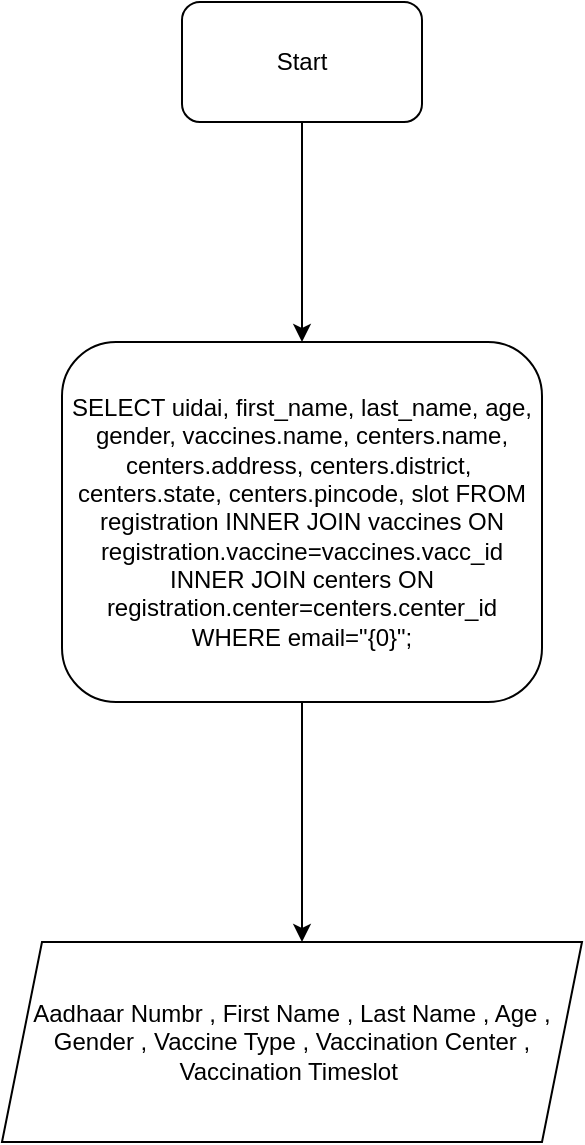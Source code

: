 <mxfile version="16.5.6" type="github">
  <diagram id="C5RBs43oDa-KdzZeNtuy" name="Page-1">
    <mxGraphModel dx="1093" dy="589" grid="1" gridSize="10" guides="1" tooltips="1" connect="1" arrows="1" fold="1" page="1" pageScale="1" pageWidth="827" pageHeight="1169" math="0" shadow="0">
      <root>
        <mxCell id="WIyWlLk6GJQsqaUBKTNV-0" />
        <mxCell id="WIyWlLk6GJQsqaUBKTNV-1" parent="WIyWlLk6GJQsqaUBKTNV-0" />
        <mxCell id="BuiQUnqwnBU72Iu3UpvT-1" style="edgeStyle=orthogonalEdgeStyle;rounded=0;orthogonalLoop=1;jettySize=auto;html=1;" edge="1" parent="WIyWlLk6GJQsqaUBKTNV-1" source="BuiQUnqwnBU72Iu3UpvT-0">
          <mxGeometry relative="1" as="geometry">
            <mxPoint x="400" y="190" as="targetPoint" />
          </mxGeometry>
        </mxCell>
        <mxCell id="BuiQUnqwnBU72Iu3UpvT-0" value="Start" style="rounded=1;whiteSpace=wrap;html=1;" vertex="1" parent="WIyWlLk6GJQsqaUBKTNV-1">
          <mxGeometry x="340" y="20" width="120" height="60" as="geometry" />
        </mxCell>
        <mxCell id="BuiQUnqwnBU72Iu3UpvT-8" style="edgeStyle=orthogonalEdgeStyle;rounded=0;orthogonalLoop=1;jettySize=auto;html=1;" edge="1" parent="WIyWlLk6GJQsqaUBKTNV-1" source="BuiQUnqwnBU72Iu3UpvT-2">
          <mxGeometry relative="1" as="geometry">
            <mxPoint x="400" y="490" as="targetPoint" />
          </mxGeometry>
        </mxCell>
        <mxCell id="BuiQUnqwnBU72Iu3UpvT-2" value="SELECT uidai, first_name, last_name, age, gender, vaccines.name, centers.name, centers.address, centers.district,&amp;nbsp; centers.state, centers.pincode, slot FROM registration INNER JOIN vaccines ON registration.vaccine=vaccines.vacc_id INNER JOIN centers ON registration.center=centers.center_id WHERE email=&quot;{0}&quot;;" style="rounded=1;whiteSpace=wrap;html=1;" vertex="1" parent="WIyWlLk6GJQsqaUBKTNV-1">
          <mxGeometry x="280" y="190" width="240" height="180" as="geometry" />
        </mxCell>
        <mxCell id="BuiQUnqwnBU72Iu3UpvT-6" value="Aadhaar Numbr , First Name , Last Name , Age , Gender , Vaccine Type , Vaccination Center , Vaccination Timeslot&amp;nbsp;" style="shape=parallelogram;perimeter=parallelogramPerimeter;whiteSpace=wrap;html=1;fixedSize=1;align=center;" vertex="1" parent="WIyWlLk6GJQsqaUBKTNV-1">
          <mxGeometry x="250" y="490" width="290" height="100" as="geometry" />
        </mxCell>
      </root>
    </mxGraphModel>
  </diagram>
</mxfile>
